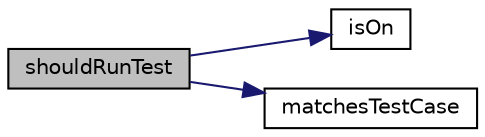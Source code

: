 digraph "shouldRunTest"
{
  edge [fontname="Helvetica",fontsize="10",labelfontname="Helvetica",labelfontsize="10"];
  node [fontname="Helvetica",fontsize="10",shape=record];
  rankdir="LR";
  Node1 [label="shouldRunTest",height=0.2,width=0.4,color="black", fillcolor="grey75", style="filled" fontcolor="black"];
  Node1 -> Node2 [color="midnightblue",fontsize="10",style="solid",fontname="Helvetica"];
  Node2 [label="isOn",height=0.2,width=0.4,color="black", fillcolor="white", style="filled",URL="$class_selective_reporter.html#a3759b6428db6a510ee316957c0d45aee"];
  Node1 -> Node3 [color="midnightblue",fontsize="10",style="solid",fontname="Helvetica"];
  Node3 [label="matchesTestCase",height=0.2,width=0.4,color="black", fillcolor="white", style="filled",URL="$class_selective_reporter.html#ab39a57be56ea1dbed9810e489e118537"];
}
